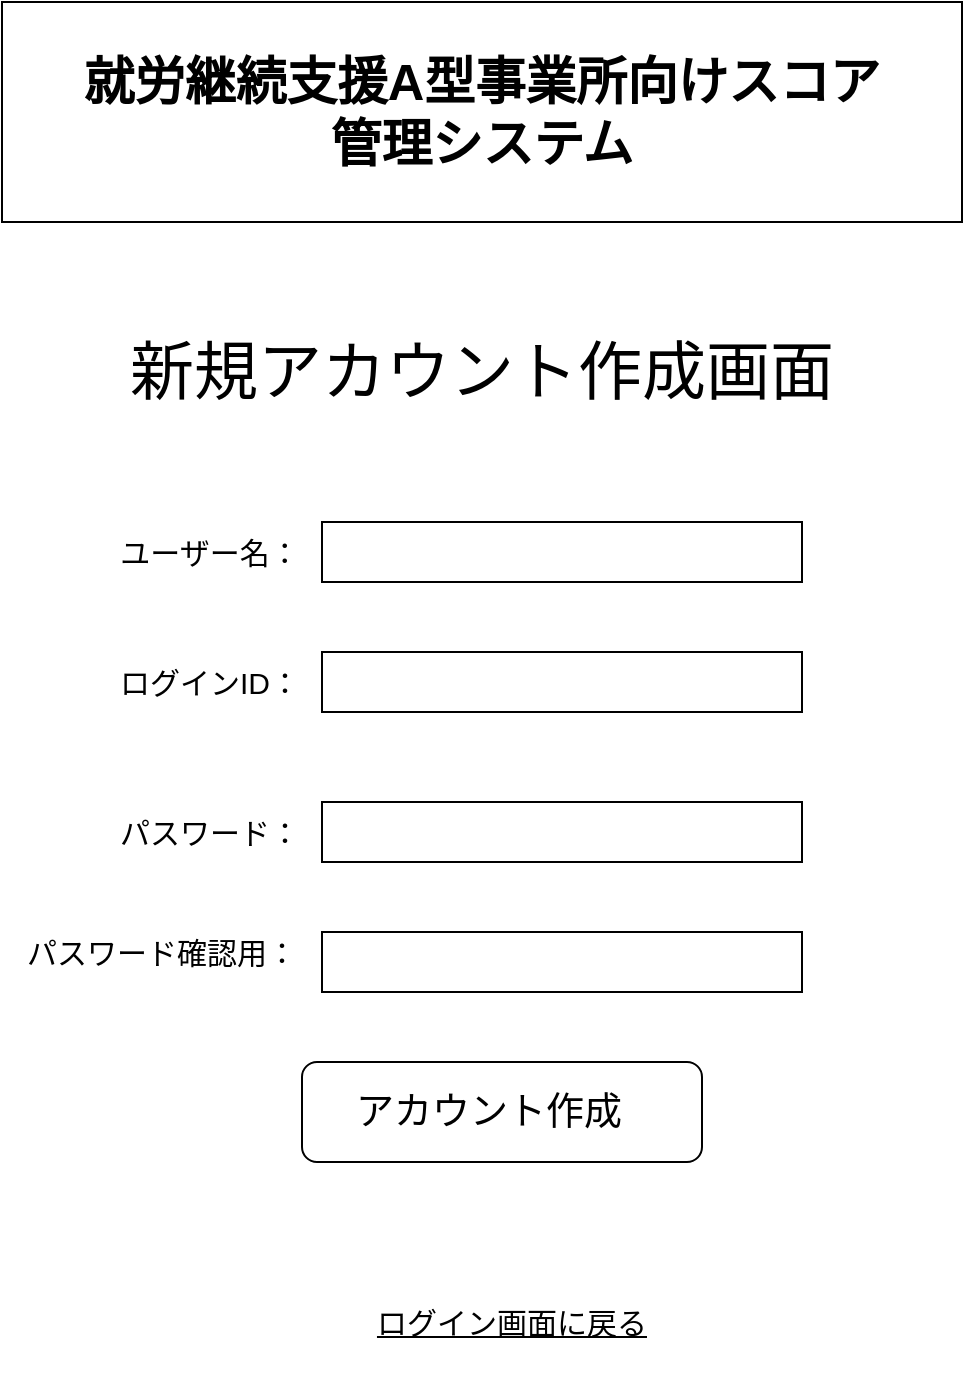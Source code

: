 <mxfile>
    <diagram id="XTxJH8j4hnROmd_kZdcT" name="ページ1">
        <mxGraphModel dx="1066" dy="614" grid="1" gridSize="10" guides="1" tooltips="1" connect="1" arrows="1" fold="1" page="1" pageScale="1" pageWidth="827" pageHeight="1169" math="0" shadow="0">
            <root>
                <mxCell id="0"/>
                <mxCell id="1" parent="0"/>
                <mxCell id="3" value="" style="group" vertex="1" connectable="0" parent="1">
                    <mxGeometry x="200" y="80" width="480" height="110" as="geometry"/>
                </mxCell>
                <mxCell id="4" value="" style="rounded=0;whiteSpace=wrap;html=1;" vertex="1" parent="3">
                    <mxGeometry width="480" height="110" as="geometry"/>
                </mxCell>
                <mxCell id="5" value="&lt;span id=&quot;docs-internal-guid-5d944579-7fff-8bed-4f9c-a0fe6fe24ad6&quot;&gt;&lt;span style=&quot;font-size: 19pt; font-family: Arial, sans-serif; color: rgb(0, 0, 0); background-color: transparent; font-weight: 700; font-variant-numeric: normal; font-variant-east-asian: normal; font-variant-alternates: normal; font-variant-position: normal; font-variant-emoji: normal; vertical-align: baseline; white-space-collapse: preserve;&quot;&gt;就労継続支援A型事業所向けスコア管理システム&lt;/span&gt;&lt;/span&gt;" style="text;html=1;align=center;verticalAlign=middle;whiteSpace=wrap;rounded=0;" vertex="1" parent="3">
                    <mxGeometry x="30" y="40" width="420" height="30" as="geometry"/>
                </mxCell>
                <mxCell id="6" value="新規アカウント作成画面" style="text;html=1;align=center;verticalAlign=middle;whiteSpace=wrap;rounded=0;fontSize=32;" vertex="1" parent="1">
                    <mxGeometry x="260" y="250" width="360" height="30" as="geometry"/>
                </mxCell>
                <mxCell id="18" value="パスワード確認用：" style="text;html=1;align=center;verticalAlign=middle;whiteSpace=wrap;rounded=0;fontSize=15;container=0;" vertex="1" parent="1">
                    <mxGeometry x="200" y="525" width="160" height="60" as="geometry"/>
                </mxCell>
                <mxCell id="19" value="" style="rounded=0;whiteSpace=wrap;html=1;container=0;" vertex="1" parent="1">
                    <mxGeometry x="360" y="545" width="240" height="30" as="geometry"/>
                </mxCell>
                <mxCell id="12" value="パスワード：" style="text;html=1;align=center;verticalAlign=middle;whiteSpace=wrap;rounded=0;fontSize=15;" vertex="1" parent="1">
                    <mxGeometry x="224" y="465" width="160" height="60" as="geometry"/>
                </mxCell>
                <mxCell id="13" value="" style="rounded=0;whiteSpace=wrap;html=1;" vertex="1" parent="1">
                    <mxGeometry x="360" y="480" width="240" height="30" as="geometry"/>
                </mxCell>
                <mxCell id="8" value="ログインID：" style="text;html=1;align=center;verticalAlign=middle;whiteSpace=wrap;rounded=0;fontSize=15;" vertex="1" parent="1">
                    <mxGeometry x="224" y="390" width="160" height="60" as="geometry"/>
                </mxCell>
                <mxCell id="9" value="" style="rounded=0;whiteSpace=wrap;html=1;" vertex="1" parent="1">
                    <mxGeometry x="360" y="405" width="240" height="30" as="geometry"/>
                </mxCell>
                <mxCell id="15" value="ユーザー名：" style="text;html=1;align=center;verticalAlign=middle;whiteSpace=wrap;rounded=0;fontSize=15;" vertex="1" parent="1">
                    <mxGeometry x="224" y="325" width="160" height="60" as="geometry"/>
                </mxCell>
                <mxCell id="16" value="" style="rounded=0;whiteSpace=wrap;html=1;" vertex="1" parent="1">
                    <mxGeometry x="360" y="340" width="240" height="30" as="geometry"/>
                </mxCell>
                <mxCell id="21" value="" style="group" vertex="1" connectable="0" parent="1">
                    <mxGeometry x="350" y="610" width="200" height="50" as="geometry"/>
                </mxCell>
                <mxCell id="22" value="" style="rounded=1;whiteSpace=wrap;html=1;container=0;" vertex="1" parent="21">
                    <mxGeometry width="200" height="50" as="geometry"/>
                </mxCell>
                <mxCell id="23" value="アカウント作成" style="text;html=1;align=center;verticalAlign=middle;whiteSpace=wrap;rounded=0;fontSize=19;container=0;" vertex="1" parent="21">
                    <mxGeometry x="17" y="12.5" width="153" height="25" as="geometry"/>
                </mxCell>
                <mxCell id="24" value="ログイン画面に戻る" style="text;html=1;align=center;verticalAlign=middle;whiteSpace=wrap;rounded=0;fontSize=15;fontStyle=4" vertex="1" parent="1">
                    <mxGeometry x="320" y="710" width="270" height="60" as="geometry"/>
                </mxCell>
            </root>
        </mxGraphModel>
    </diagram>
</mxfile>